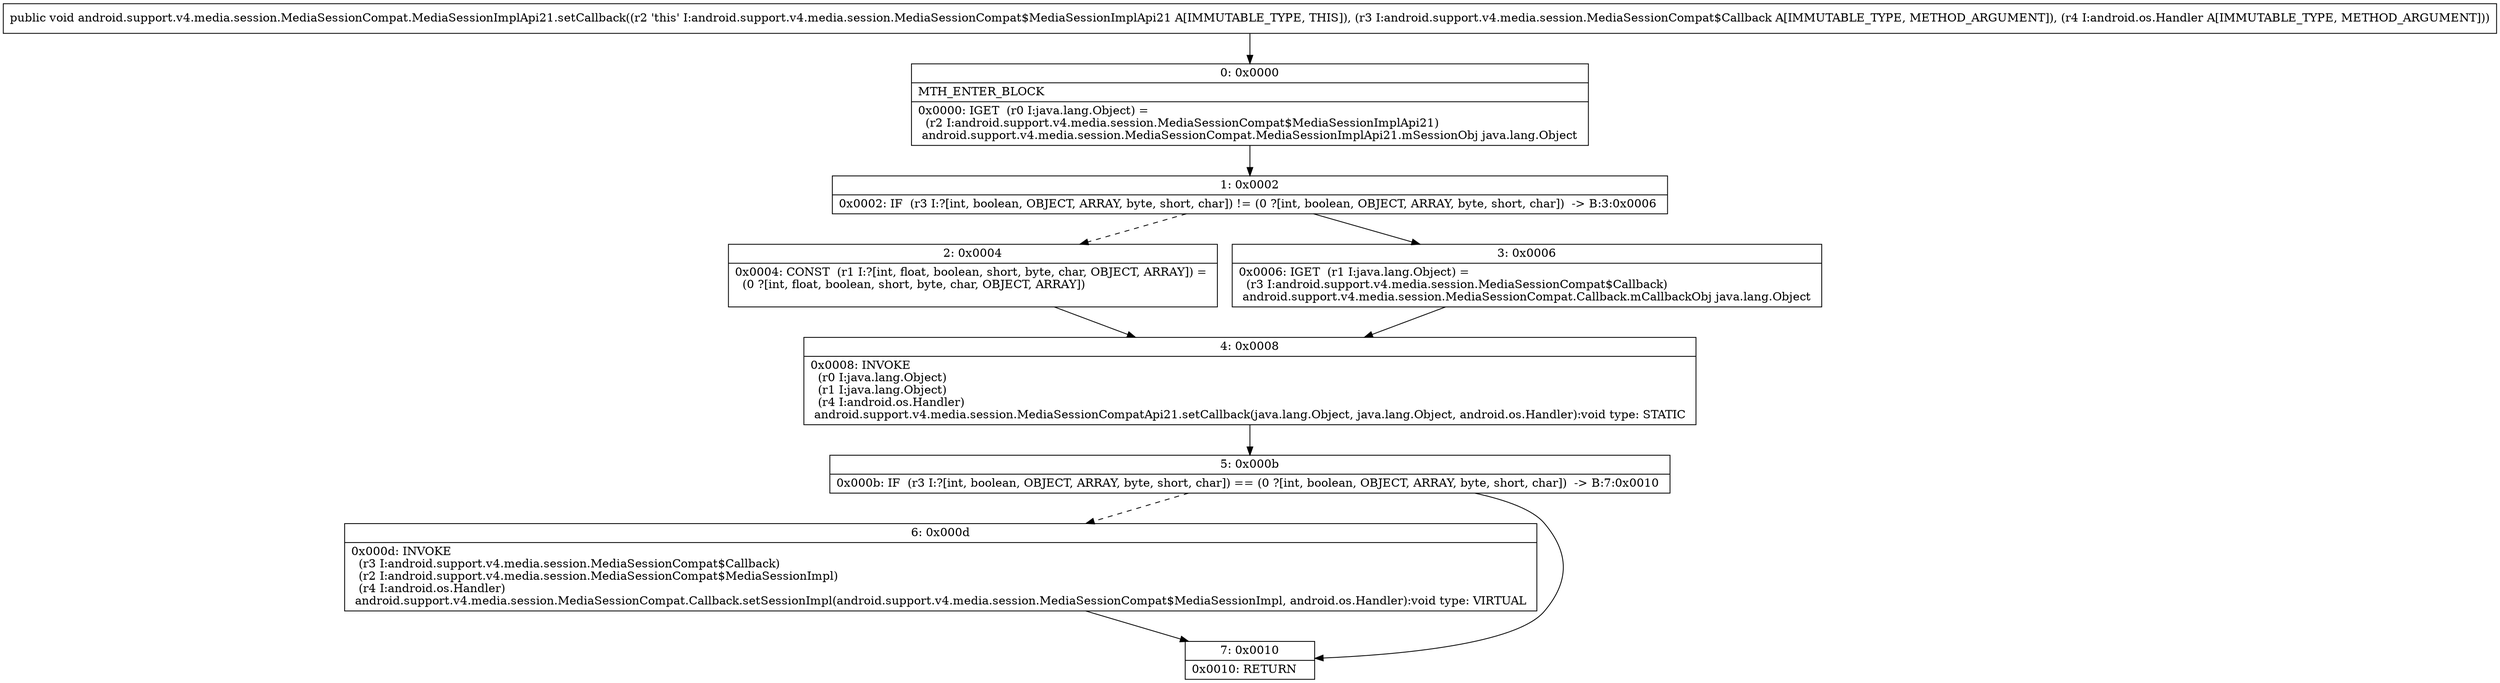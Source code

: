 digraph "CFG forandroid.support.v4.media.session.MediaSessionCompat.MediaSessionImplApi21.setCallback(Landroid\/support\/v4\/media\/session\/MediaSessionCompat$Callback;Landroid\/os\/Handler;)V" {
Node_0 [shape=record,label="{0\:\ 0x0000|MTH_ENTER_BLOCK\l|0x0000: IGET  (r0 I:java.lang.Object) = \l  (r2 I:android.support.v4.media.session.MediaSessionCompat$MediaSessionImplApi21)\l android.support.v4.media.session.MediaSessionCompat.MediaSessionImplApi21.mSessionObj java.lang.Object \l}"];
Node_1 [shape=record,label="{1\:\ 0x0002|0x0002: IF  (r3 I:?[int, boolean, OBJECT, ARRAY, byte, short, char]) != (0 ?[int, boolean, OBJECT, ARRAY, byte, short, char])  \-\> B:3:0x0006 \l}"];
Node_2 [shape=record,label="{2\:\ 0x0004|0x0004: CONST  (r1 I:?[int, float, boolean, short, byte, char, OBJECT, ARRAY]) = \l  (0 ?[int, float, boolean, short, byte, char, OBJECT, ARRAY])\l \l}"];
Node_3 [shape=record,label="{3\:\ 0x0006|0x0006: IGET  (r1 I:java.lang.Object) = \l  (r3 I:android.support.v4.media.session.MediaSessionCompat$Callback)\l android.support.v4.media.session.MediaSessionCompat.Callback.mCallbackObj java.lang.Object \l}"];
Node_4 [shape=record,label="{4\:\ 0x0008|0x0008: INVOKE  \l  (r0 I:java.lang.Object)\l  (r1 I:java.lang.Object)\l  (r4 I:android.os.Handler)\l android.support.v4.media.session.MediaSessionCompatApi21.setCallback(java.lang.Object, java.lang.Object, android.os.Handler):void type: STATIC \l}"];
Node_5 [shape=record,label="{5\:\ 0x000b|0x000b: IF  (r3 I:?[int, boolean, OBJECT, ARRAY, byte, short, char]) == (0 ?[int, boolean, OBJECT, ARRAY, byte, short, char])  \-\> B:7:0x0010 \l}"];
Node_6 [shape=record,label="{6\:\ 0x000d|0x000d: INVOKE  \l  (r3 I:android.support.v4.media.session.MediaSessionCompat$Callback)\l  (r2 I:android.support.v4.media.session.MediaSessionCompat$MediaSessionImpl)\l  (r4 I:android.os.Handler)\l android.support.v4.media.session.MediaSessionCompat.Callback.setSessionImpl(android.support.v4.media.session.MediaSessionCompat$MediaSessionImpl, android.os.Handler):void type: VIRTUAL \l}"];
Node_7 [shape=record,label="{7\:\ 0x0010|0x0010: RETURN   \l}"];
MethodNode[shape=record,label="{public void android.support.v4.media.session.MediaSessionCompat.MediaSessionImplApi21.setCallback((r2 'this' I:android.support.v4.media.session.MediaSessionCompat$MediaSessionImplApi21 A[IMMUTABLE_TYPE, THIS]), (r3 I:android.support.v4.media.session.MediaSessionCompat$Callback A[IMMUTABLE_TYPE, METHOD_ARGUMENT]), (r4 I:android.os.Handler A[IMMUTABLE_TYPE, METHOD_ARGUMENT])) }"];
MethodNode -> Node_0;
Node_0 -> Node_1;
Node_1 -> Node_2[style=dashed];
Node_1 -> Node_3;
Node_2 -> Node_4;
Node_3 -> Node_4;
Node_4 -> Node_5;
Node_5 -> Node_6[style=dashed];
Node_5 -> Node_7;
Node_6 -> Node_7;
}

